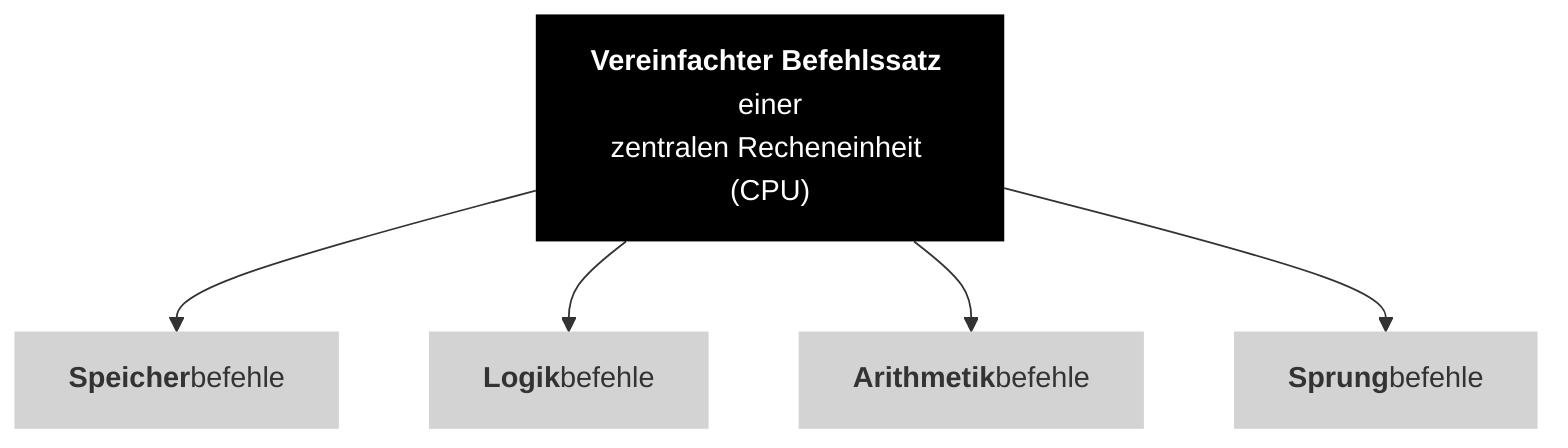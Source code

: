 flowchart

    Befehle["<b>Vereinfachter Befehlssatz</b> einer<br/>zentralen Recheneinheit (CPU)"]

    Befehle --> Transfer["<b>Speicher</b>befehle"]
    Befehle --> Logisch["<b>Logik</b>befehle"]
    Befehle --> Arithmetisch["<b>Arithmetik</b>befehle"]
    Befehle --> Sprung["<b>Sprung</b>befehle"]

    style Befehle fill:black,color:white,stroke-width:0px

    style Transfer fill:lightgray,stroke-width:0px
    style Arithmetisch fill:lightgray,stroke-width:0px
    style Logisch fill:lightgray,stroke-width:0px
    style Sprung fill:lightgray,stroke-width:0px